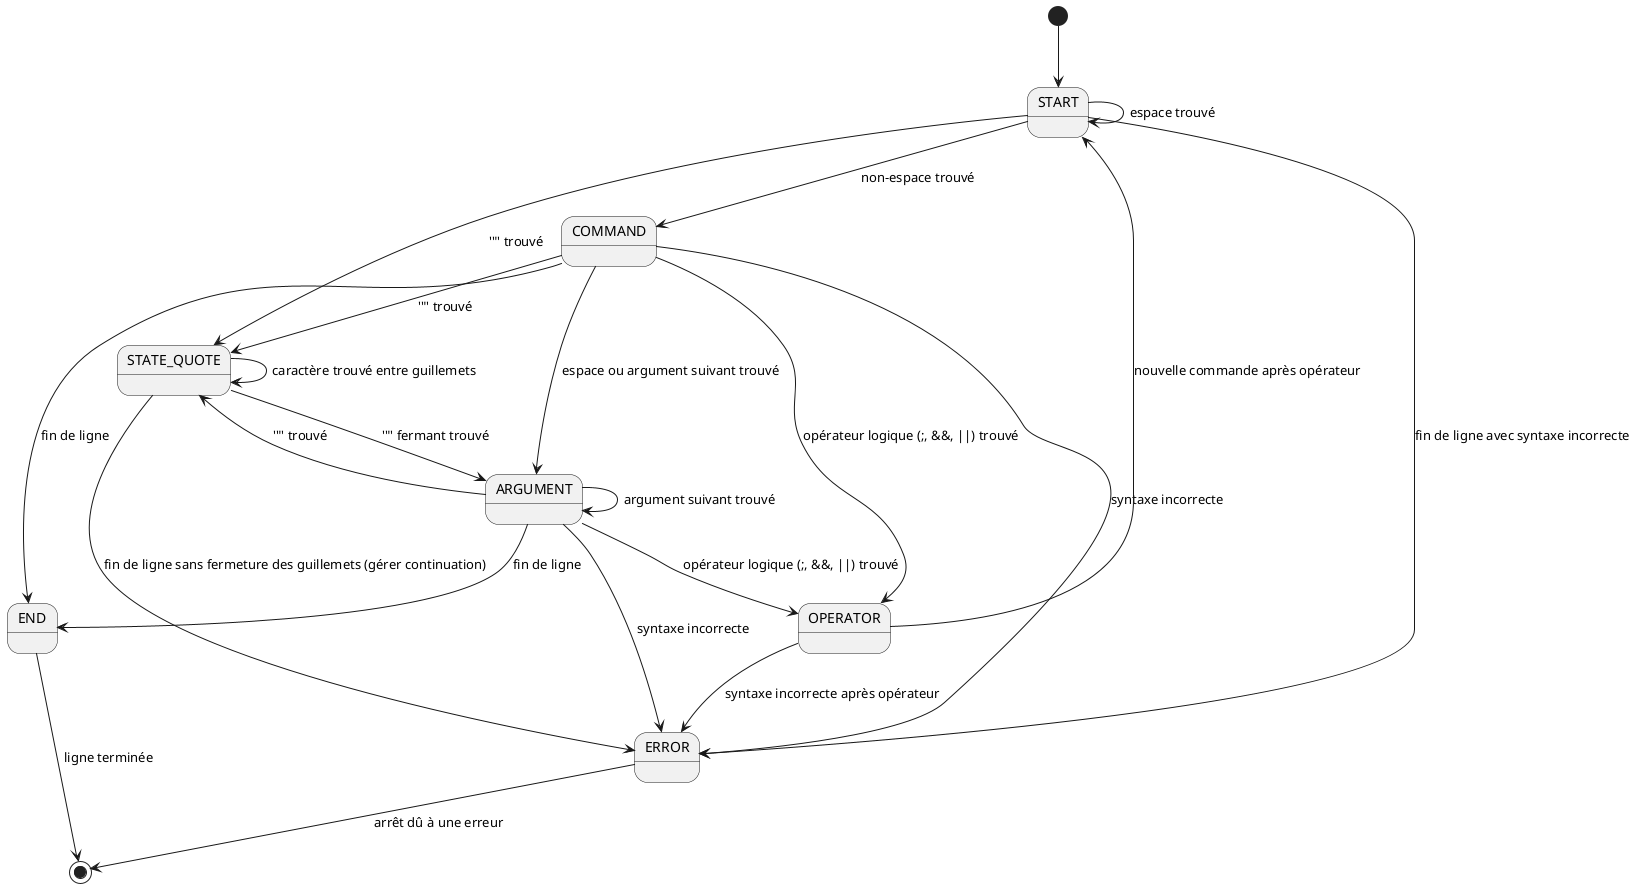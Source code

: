 @startuml

[*] --> START

START --> COMMAND : non-espace trouvé
START --> START : espace trouvé
START --> STATE_QUOTE : '"' trouvé
START --> ERROR : fin de ligne avec syntaxe incorrecte

COMMAND --> ARGUMENT : espace ou argument suivant trouvé
COMMAND --> OPERATOR : opérateur logique (;, &&, ||) trouvé
COMMAND --> STATE_QUOTE : '"' trouvé
COMMAND --> END : fin de ligne
COMMAND --> ERROR : syntaxe incorrecte

ARGUMENT --> ARGUMENT : argument suivant trouvé
ARGUMENT --> OPERATOR : opérateur logique (;, &&, ||) trouvé
ARGUMENT --> STATE_QUOTE : '"' trouvé
ARGUMENT --> END : fin de ligne
ARGUMENT --> ERROR : syntaxe incorrecte

STATE_QUOTE --> STATE_QUOTE : caractère trouvé entre guillemets
STATE_QUOTE --> ARGUMENT : '"' fermant trouvé
STATE_QUOTE --> ERROR : fin de ligne sans fermeture des guillemets (gérer continuation)

OPERATOR --> START : nouvelle commande après opérateur
OPERATOR --> ERROR : syntaxe incorrecte après opérateur

END --> [*] : ligne terminée
ERROR --> [*] : arrêt dû à une erreur

@enduml
@startuml

title Automate de lecture caractère par caractère

state START {
    START --> COMMAND : Caractère valide (pas espace, pas guillemet)
    START --> STATE_QUOTE : Guillemet ouvrant (")
    START --> ERROR : Caractère invalide
}

state COMMAND {
    COMMAND --> COMMAND : Caractère valide
    COMMAND --> ARGUMENT : Espace ou transition vers argument
    COMMAND --> OPERATOR : Opérateur logique (|, &, ;)
    COMMAND --> STATE_QUOTE : Guillemet (")
    COMMAND --> END : Fin de ligne
}

state ARGUMENT {
    ARGUMENT --> ARGUMENT : Caractère valide
    ARGUMENT --> OPERATOR : Opérateur logique (|, &, ;)
    ARGUMENT --> STATE_QUOTE : Guillemet (")
    ARGUMENT --> END : Fin de ligne
}

state STATE_QUOTE {
    STATE_QUOTE --> STATE_QUOTE : Caractère valide
    STATE_QUOTE --> ARGUMENT : Guillemet (")
    STATE_QUOTE --> ERROR : Fin de ligne avant fermeture
}

state OPERATOR {
    OPERATOR --> OPERATOR : Deuxième operateur
    OPERATOR --> START : Nouvelle commande après deux opérateur
    OPERATOR --> END : Fin de ligne
}

state END {

}

state ERROR {
}

[*] --> START
START --> END : Ligne vide
END --> [*] : Fin

@enduml
